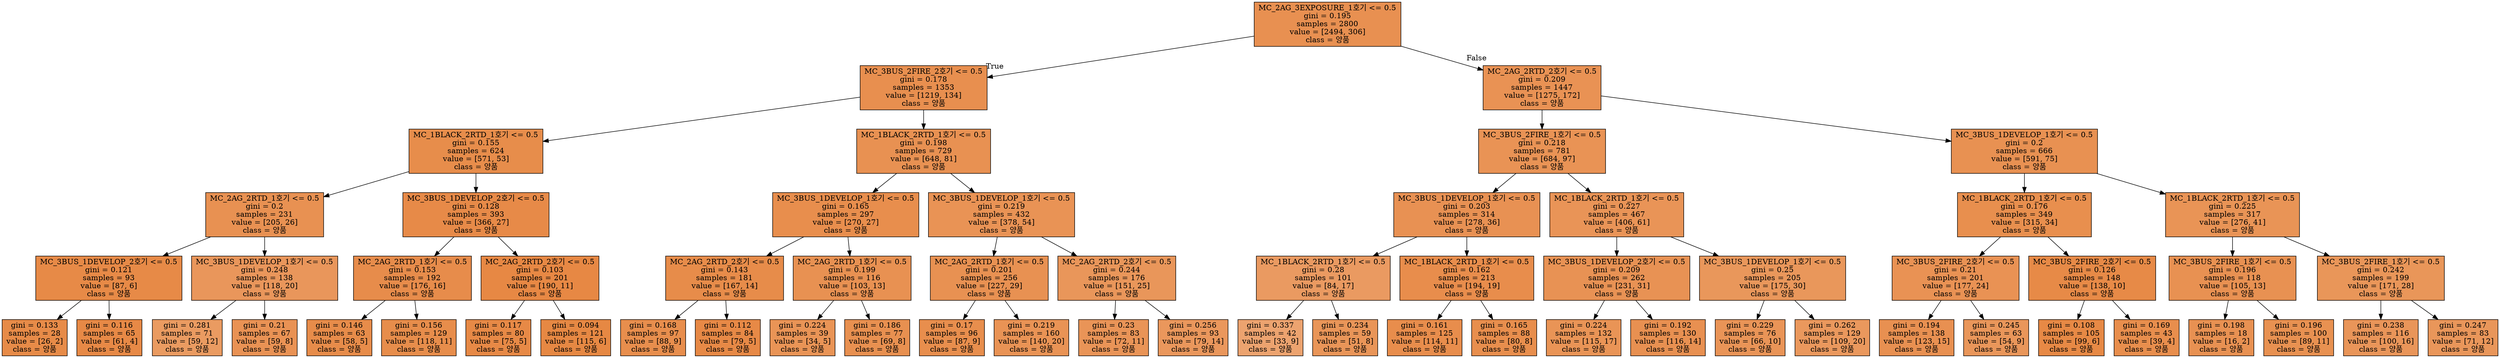 digraph Tree {
node [shape=box, style="filled", color="black"] ;
0 [label="MC_2AG_3EXPOSURE_1호기 <= 0.5\ngini = 0.195\nsamples = 2800\nvalue = [2494, 306]\nclass = 양품", fillcolor="#e89051"] ;
1 [label="MC_3BUS_2FIRE_2호기 <= 0.5\ngini = 0.178\nsamples = 1353\nvalue = [1219, 134]\nclass = 양품", fillcolor="#e88f4f"] ;
0 -> 1 [labeldistance=2.5, labelangle=45, headlabel="True"] ;
2 [label="MC_1BLACK_2RTD_1호기 <= 0.5\ngini = 0.155\nsamples = 624\nvalue = [571, 53]\nclass = 양품", fillcolor="#e78d4b"] ;
1 -> 2 ;
3 [label="MC_2AG_2RTD_1호기 <= 0.5\ngini = 0.2\nsamples = 231\nvalue = [205, 26]\nclass = 양품", fillcolor="#e89152"] ;
2 -> 3 ;
4 [label="MC_3BUS_1DEVELOP_2호기 <= 0.5\ngini = 0.121\nsamples = 93\nvalue = [87, 6]\nclass = 양품", fillcolor="#e78a47"] ;
3 -> 4 ;
5 [label="gini = 0.133\nsamples = 28\nvalue = [26, 2]\nclass = 양품", fillcolor="#e78b48"] ;
4 -> 5 ;
6 [label="gini = 0.116\nsamples = 65\nvalue = [61, 4]\nclass = 양품", fillcolor="#e78946"] ;
4 -> 6 ;
7 [label="MC_3BUS_1DEVELOP_1호기 <= 0.5\ngini = 0.248\nsamples = 138\nvalue = [118, 20]\nclass = 양품", fillcolor="#e9965b"] ;
3 -> 7 ;
8 [label="gini = 0.281\nsamples = 71\nvalue = [59, 12]\nclass = 양품", fillcolor="#ea9b61"] ;
7 -> 8 ;
9 [label="gini = 0.21\nsamples = 67\nvalue = [59, 8]\nclass = 양품", fillcolor="#e99254"] ;
7 -> 9 ;
10 [label="MC_3BUS_1DEVELOP_2호기 <= 0.5\ngini = 0.128\nsamples = 393\nvalue = [366, 27]\nclass = 양품", fillcolor="#e78a48"] ;
2 -> 10 ;
11 [label="MC_2AG_2RTD_1호기 <= 0.5\ngini = 0.153\nsamples = 192\nvalue = [176, 16]\nclass = 양품", fillcolor="#e78c4b"] ;
10 -> 11 ;
12 [label="gini = 0.146\nsamples = 63\nvalue = [58, 5]\nclass = 양품", fillcolor="#e78c4a"] ;
11 -> 12 ;
13 [label="gini = 0.156\nsamples = 129\nvalue = [118, 11]\nclass = 양품", fillcolor="#e78d4b"] ;
11 -> 13 ;
14 [label="MC_2AG_2RTD_2호기 <= 0.5\ngini = 0.103\nsamples = 201\nvalue = [190, 11]\nclass = 양품", fillcolor="#e78844"] ;
10 -> 14 ;
15 [label="gini = 0.117\nsamples = 80\nvalue = [75, 5]\nclass = 양품", fillcolor="#e78946"] ;
14 -> 15 ;
16 [label="gini = 0.094\nsamples = 121\nvalue = [115, 6]\nclass = 양품", fillcolor="#e68843"] ;
14 -> 16 ;
17 [label="MC_1BLACK_2RTD_1호기 <= 0.5\ngini = 0.198\nsamples = 729\nvalue = [648, 81]\nclass = 양품", fillcolor="#e89152"] ;
1 -> 17 ;
18 [label="MC_3BUS_1DEVELOP_1호기 <= 0.5\ngini = 0.165\nsamples = 297\nvalue = [270, 27]\nclass = 양품", fillcolor="#e88e4d"] ;
17 -> 18 ;
19 [label="MC_2AG_2RTD_2호기 <= 0.5\ngini = 0.143\nsamples = 181\nvalue = [167, 14]\nclass = 양품", fillcolor="#e78c4a"] ;
18 -> 19 ;
20 [label="gini = 0.168\nsamples = 97\nvalue = [88, 9]\nclass = 양품", fillcolor="#e88e4d"] ;
19 -> 20 ;
21 [label="gini = 0.112\nsamples = 84\nvalue = [79, 5]\nclass = 양품", fillcolor="#e78946"] ;
19 -> 21 ;
22 [label="MC_2AG_2RTD_1호기 <= 0.5\ngini = 0.199\nsamples = 116\nvalue = [103, 13]\nclass = 양품", fillcolor="#e89152"] ;
18 -> 22 ;
23 [label="gini = 0.224\nsamples = 39\nvalue = [34, 5]\nclass = 양품", fillcolor="#e99456"] ;
22 -> 23 ;
24 [label="gini = 0.186\nsamples = 77\nvalue = [69, 8]\nclass = 양품", fillcolor="#e89050"] ;
22 -> 24 ;
25 [label="MC_3BUS_1DEVELOP_1호기 <= 0.5\ngini = 0.219\nsamples = 432\nvalue = [378, 54]\nclass = 양품", fillcolor="#e99355"] ;
17 -> 25 ;
26 [label="MC_2AG_2RTD_1호기 <= 0.5\ngini = 0.201\nsamples = 256\nvalue = [227, 29]\nclass = 양품", fillcolor="#e89152"] ;
25 -> 26 ;
27 [label="gini = 0.17\nsamples = 96\nvalue = [87, 9]\nclass = 양품", fillcolor="#e88e4d"] ;
26 -> 27 ;
28 [label="gini = 0.219\nsamples = 160\nvalue = [140, 20]\nclass = 양품", fillcolor="#e99355"] ;
26 -> 28 ;
29 [label="MC_2AG_2RTD_2호기 <= 0.5\ngini = 0.244\nsamples = 176\nvalue = [151, 25]\nclass = 양품", fillcolor="#e9965a"] ;
25 -> 29 ;
30 [label="gini = 0.23\nsamples = 83\nvalue = [72, 11]\nclass = 양품", fillcolor="#e99457"] ;
29 -> 30 ;
31 [label="gini = 0.256\nsamples = 93\nvalue = [79, 14]\nclass = 양품", fillcolor="#ea975c"] ;
29 -> 31 ;
32 [label="MC_2AG_2RTD_2호기 <= 0.5\ngini = 0.209\nsamples = 1447\nvalue = [1275, 172]\nclass = 양품", fillcolor="#e99254"] ;
0 -> 32 [labeldistance=2.5, labelangle=-45, headlabel="False"] ;
33 [label="MC_3BUS_2FIRE_1호기 <= 0.5\ngini = 0.218\nsamples = 781\nvalue = [684, 97]\nclass = 양품", fillcolor="#e99355"] ;
32 -> 33 ;
34 [label="MC_3BUS_1DEVELOP_1호기 <= 0.5\ngini = 0.203\nsamples = 314\nvalue = [278, 36]\nclass = 양품", fillcolor="#e89153"] ;
33 -> 34 ;
35 [label="MC_1BLACK_2RTD_1호기 <= 0.5\ngini = 0.28\nsamples = 101\nvalue = [84, 17]\nclass = 양품", fillcolor="#ea9a61"] ;
34 -> 35 ;
36 [label="gini = 0.337\nsamples = 42\nvalue = [33, 9]\nclass = 양품", fillcolor="#eca36f"] ;
35 -> 36 ;
37 [label="gini = 0.234\nsamples = 59\nvalue = [51, 8]\nclass = 양품", fillcolor="#e99558"] ;
35 -> 37 ;
38 [label="MC_1BLACK_2RTD_1호기 <= 0.5\ngini = 0.162\nsamples = 213\nvalue = [194, 19]\nclass = 양품", fillcolor="#e88d4c"] ;
34 -> 38 ;
39 [label="gini = 0.161\nsamples = 125\nvalue = [114, 11]\nclass = 양품", fillcolor="#e88d4c"] ;
38 -> 39 ;
40 [label="gini = 0.165\nsamples = 88\nvalue = [80, 8]\nclass = 양품", fillcolor="#e88e4d"] ;
38 -> 40 ;
41 [label="MC_1BLACK_2RTD_1호기 <= 0.5\ngini = 0.227\nsamples = 467\nvalue = [406, 61]\nclass = 양품", fillcolor="#e99457"] ;
33 -> 41 ;
42 [label="MC_3BUS_1DEVELOP_2호기 <= 0.5\ngini = 0.209\nsamples = 262\nvalue = [231, 31]\nclass = 양품", fillcolor="#e89254"] ;
41 -> 42 ;
43 [label="gini = 0.224\nsamples = 132\nvalue = [115, 17]\nclass = 양품", fillcolor="#e99456"] ;
42 -> 43 ;
44 [label="gini = 0.192\nsamples = 130\nvalue = [116, 14]\nclass = 양품", fillcolor="#e89051"] ;
42 -> 44 ;
45 [label="MC_3BUS_1DEVELOP_1호기 <= 0.5\ngini = 0.25\nsamples = 205\nvalue = [175, 30]\nclass = 양품", fillcolor="#e9975b"] ;
41 -> 45 ;
46 [label="gini = 0.229\nsamples = 76\nvalue = [66, 10]\nclass = 양품", fillcolor="#e99457"] ;
45 -> 46 ;
47 [label="gini = 0.262\nsamples = 129\nvalue = [109, 20]\nclass = 양품", fillcolor="#ea985d"] ;
45 -> 47 ;
48 [label="MC_3BUS_1DEVELOP_1호기 <= 0.5\ngini = 0.2\nsamples = 666\nvalue = [591, 75]\nclass = 양품", fillcolor="#e89152"] ;
32 -> 48 ;
49 [label="MC_1BLACK_2RTD_1호기 <= 0.5\ngini = 0.176\nsamples = 349\nvalue = [315, 34]\nclass = 양품", fillcolor="#e88f4e"] ;
48 -> 49 ;
50 [label="MC_3BUS_2FIRE_2호기 <= 0.5\ngini = 0.21\nsamples = 201\nvalue = [177, 24]\nclass = 양품", fillcolor="#e99254"] ;
49 -> 50 ;
51 [label="gini = 0.194\nsamples = 138\nvalue = [123, 15]\nclass = 양품", fillcolor="#e89051"] ;
50 -> 51 ;
52 [label="gini = 0.245\nsamples = 63\nvalue = [54, 9]\nclass = 양품", fillcolor="#e9965a"] ;
50 -> 52 ;
53 [label="MC_3BUS_2FIRE_2호기 <= 0.5\ngini = 0.126\nsamples = 148\nvalue = [138, 10]\nclass = 양품", fillcolor="#e78a47"] ;
49 -> 53 ;
54 [label="gini = 0.108\nsamples = 105\nvalue = [99, 6]\nclass = 양품", fillcolor="#e78945"] ;
53 -> 54 ;
55 [label="gini = 0.169\nsamples = 43\nvalue = [39, 4]\nclass = 양품", fillcolor="#e88e4d"] ;
53 -> 55 ;
56 [label="MC_1BLACK_2RTD_1호기 <= 0.5\ngini = 0.225\nsamples = 317\nvalue = [276, 41]\nclass = 양품", fillcolor="#e99456"] ;
48 -> 56 ;
57 [label="MC_3BUS_2FIRE_1호기 <= 0.5\ngini = 0.196\nsamples = 118\nvalue = [105, 13]\nclass = 양품", fillcolor="#e89152"] ;
56 -> 57 ;
58 [label="gini = 0.198\nsamples = 18\nvalue = [16, 2]\nclass = 양품", fillcolor="#e89152"] ;
57 -> 58 ;
59 [label="gini = 0.196\nsamples = 100\nvalue = [89, 11]\nclass = 양품", fillcolor="#e89151"] ;
57 -> 59 ;
60 [label="MC_3BUS_2FIRE_1호기 <= 0.5\ngini = 0.242\nsamples = 199\nvalue = [171, 28]\nclass = 양품", fillcolor="#e99659"] ;
56 -> 60 ;
61 [label="gini = 0.238\nsamples = 116\nvalue = [100, 16]\nclass = 양품", fillcolor="#e99559"] ;
60 -> 61 ;
62 [label="gini = 0.247\nsamples = 83\nvalue = [71, 12]\nclass = 양품", fillcolor="#e9965a"] ;
60 -> 62 ;
}